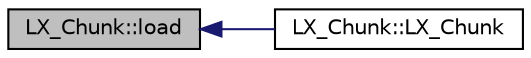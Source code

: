 digraph "LX_Chunk::load"
{
  edge [fontname="Helvetica",fontsize="10",labelfontname="Helvetica",labelfontsize="10"];
  node [fontname="Helvetica",fontsize="10",shape=record];
  rankdir="LR";
  Node1 [label="LX_Chunk::load",height=0.2,width=0.4,color="black", fillcolor="grey75", style="filled" fontcolor="black"];
  Node1 -> Node2 [dir="back",color="midnightblue",fontsize="10",style="solid",fontname="Helvetica"];
  Node2 [label="LX_Chunk::LX_Chunk",height=0.2,width=0.4,color="black", fillcolor="white", style="filled",URL="$class_l_x___chunk.html#ae6df8b49393c664a029bc96121b596dc"];
}
